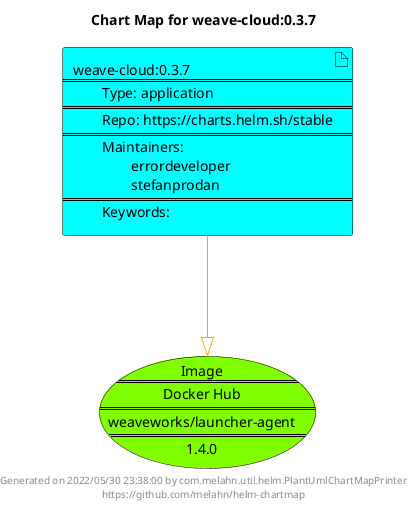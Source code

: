 @startuml
skinparam linetype ortho
skinparam backgroundColor white
skinparam usecaseBorderColor black
skinparam usecaseArrowColor LightSlateGray
skinparam artifactBorderColor black
skinparam artifactArrowColor LightSlateGray

title Chart Map for weave-cloud:0.3.7

'There is one referenced Helm Chart
artifact "weave-cloud:0.3.7\n====\n\tType: application\n====\n\tRepo: https://charts.helm.sh/stable\n====\n\tMaintainers: \n\t\terrordeveloper\n\t\tstefanprodan\n====\n\tKeywords: " as weave_cloud_0_3_7 #Cyan

'There is one referenced Docker Image
usecase "Image\n====\nDocker Hub\n====\nweaveworks/launcher-agent\n====\n1.4.0" as weaveworks_launcher_agent_1_4_0 #Chartreuse

'Chart Dependencies
weave_cloud_0_3_7--[#orange]-|>weaveworks_launcher_agent_1_4_0

center footer Generated on 2022/05/30 23:38:00 by com.melahn.util.helm.PlantUmlChartMapPrinter\nhttps://github.com/melahn/helm-chartmap
@enduml
